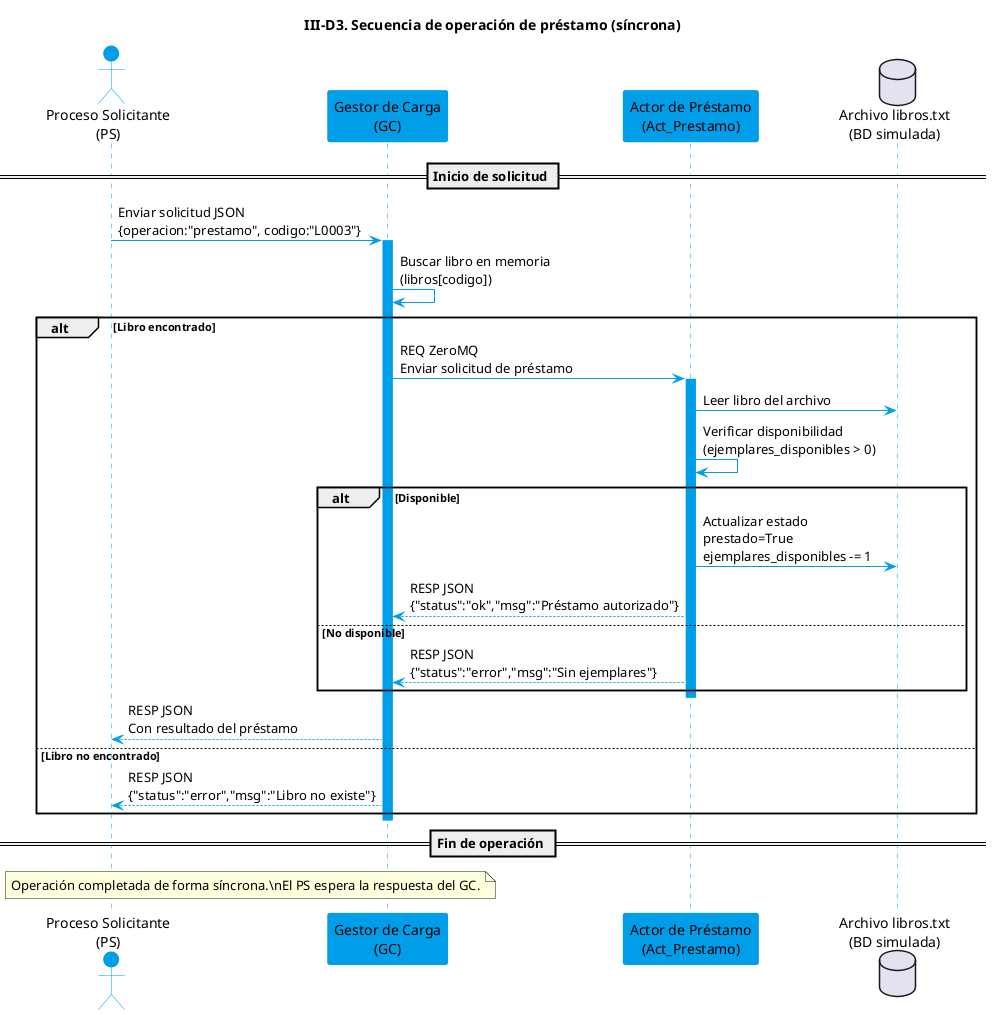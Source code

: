 @startuml
title III-D3. Secuencia de operación de préstamo (síncrona)
skinparam backgroundColor white
skinparam sequence {
    LifeLineBorderColor #009ee8
    LifeLineBackgroundColor #009ee8
    ActorBorderColor #009ee8
    ActorBackgroundColor #009ee8
    ParticipantBorderColor #009ee8
    ParticipantBackgroundColor #009ee8
    ArrowColor #009ee8
    BoxBorderColor #009ee8
    BoxBackgroundColor white
}

actor "Proceso Solicitante\n(PS)" as PS
participant "Gestor de Carga\n(GC)" as GC
participant "Actor de Préstamo\n(Act_Prestamo)" as AP
database "Archivo libros.txt\n(BD simulada)" as BD

== Inicio de solicitud ==
PS -> GC : Enviar solicitud JSON\n{operacion:"prestamo", codigo:"L0003"}
activate GC

GC -> GC : Buscar libro en memoria\n(libros[codigo])
alt Libro encontrado
    GC -> AP : REQ ZeroMQ\nEnviar solicitud de préstamo
    activate AP
    AP -> BD : Leer libro del archivo
    AP -> AP : Verificar disponibilidad\n(ejemplares_disponibles > 0)
    alt Disponible
        AP -> BD : Actualizar estado\nprestado=True\nejemplares_disponibles -= 1
        AP --> GC : RESP JSON\n{"status":"ok","msg":"Préstamo autorizado"}
    else No disponible
        AP --> GC : RESP JSON\n{"status":"error","msg":"Sin ejemplares"}
    end
    deactivate AP
    GC --> PS : RESP JSON\nCon resultado del préstamo
else Libro no encontrado
    GC --> PS : RESP JSON\n{"status":"error","msg":"Libro no existe"}
end
deactivate GC

== Fin de operación ==
note over PS, GC
Operación completada de forma síncrona.\nEl PS espera la respuesta del GC.
end note
@enduml
